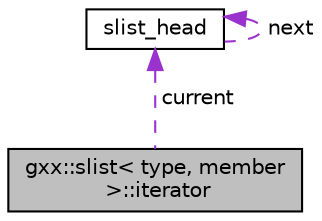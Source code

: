 digraph "gxx::slist&lt; type, member &gt;::iterator"
{
  edge [fontname="Helvetica",fontsize="10",labelfontname="Helvetica",labelfontsize="10"];
  node [fontname="Helvetica",fontsize="10",shape=record];
  Node1 [label="gxx::slist\< type, member\l \>::iterator",height=0.2,width=0.4,color="black", fillcolor="grey75", style="filled", fontcolor="black"];
  Node2 -> Node1 [dir="back",color="darkorchid3",fontsize="10",style="dashed",label=" current" ];
  Node2 [label="slist_head",height=0.2,width=0.4,color="black", fillcolor="white", style="filled",URL="$structslist__head.html"];
  Node2 -> Node2 [dir="back",color="darkorchid3",fontsize="10",style="dashed",label=" next" ];
}
